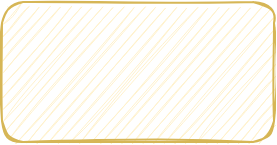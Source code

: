 <mxfile version="16.0.0" type="github"><diagram id="WLfXLkUaOFlXgeGMpdFd" name="Page-1"><mxGraphModel dx="1422" dy="762" grid="1" gridSize="10" guides="1" tooltips="1" connect="1" arrows="1" fold="1" page="1" pageScale="1" pageWidth="827" pageHeight="1169" math="0" shadow="0"><root><mxCell id="0"/><mxCell id="1" parent="0"/><mxCell id="65xvG_B39mxmELKuKY_q-1" value="" style="rounded=1;whiteSpace=wrap;html=1;fillColor=#fff2cc;strokeColor=#d6b656;sketch=1;" parent="1" vertex="1"><mxGeometry x="300" y="100" width="136" height="70" as="geometry"/></mxCell></root></mxGraphModel></diagram></mxfile>